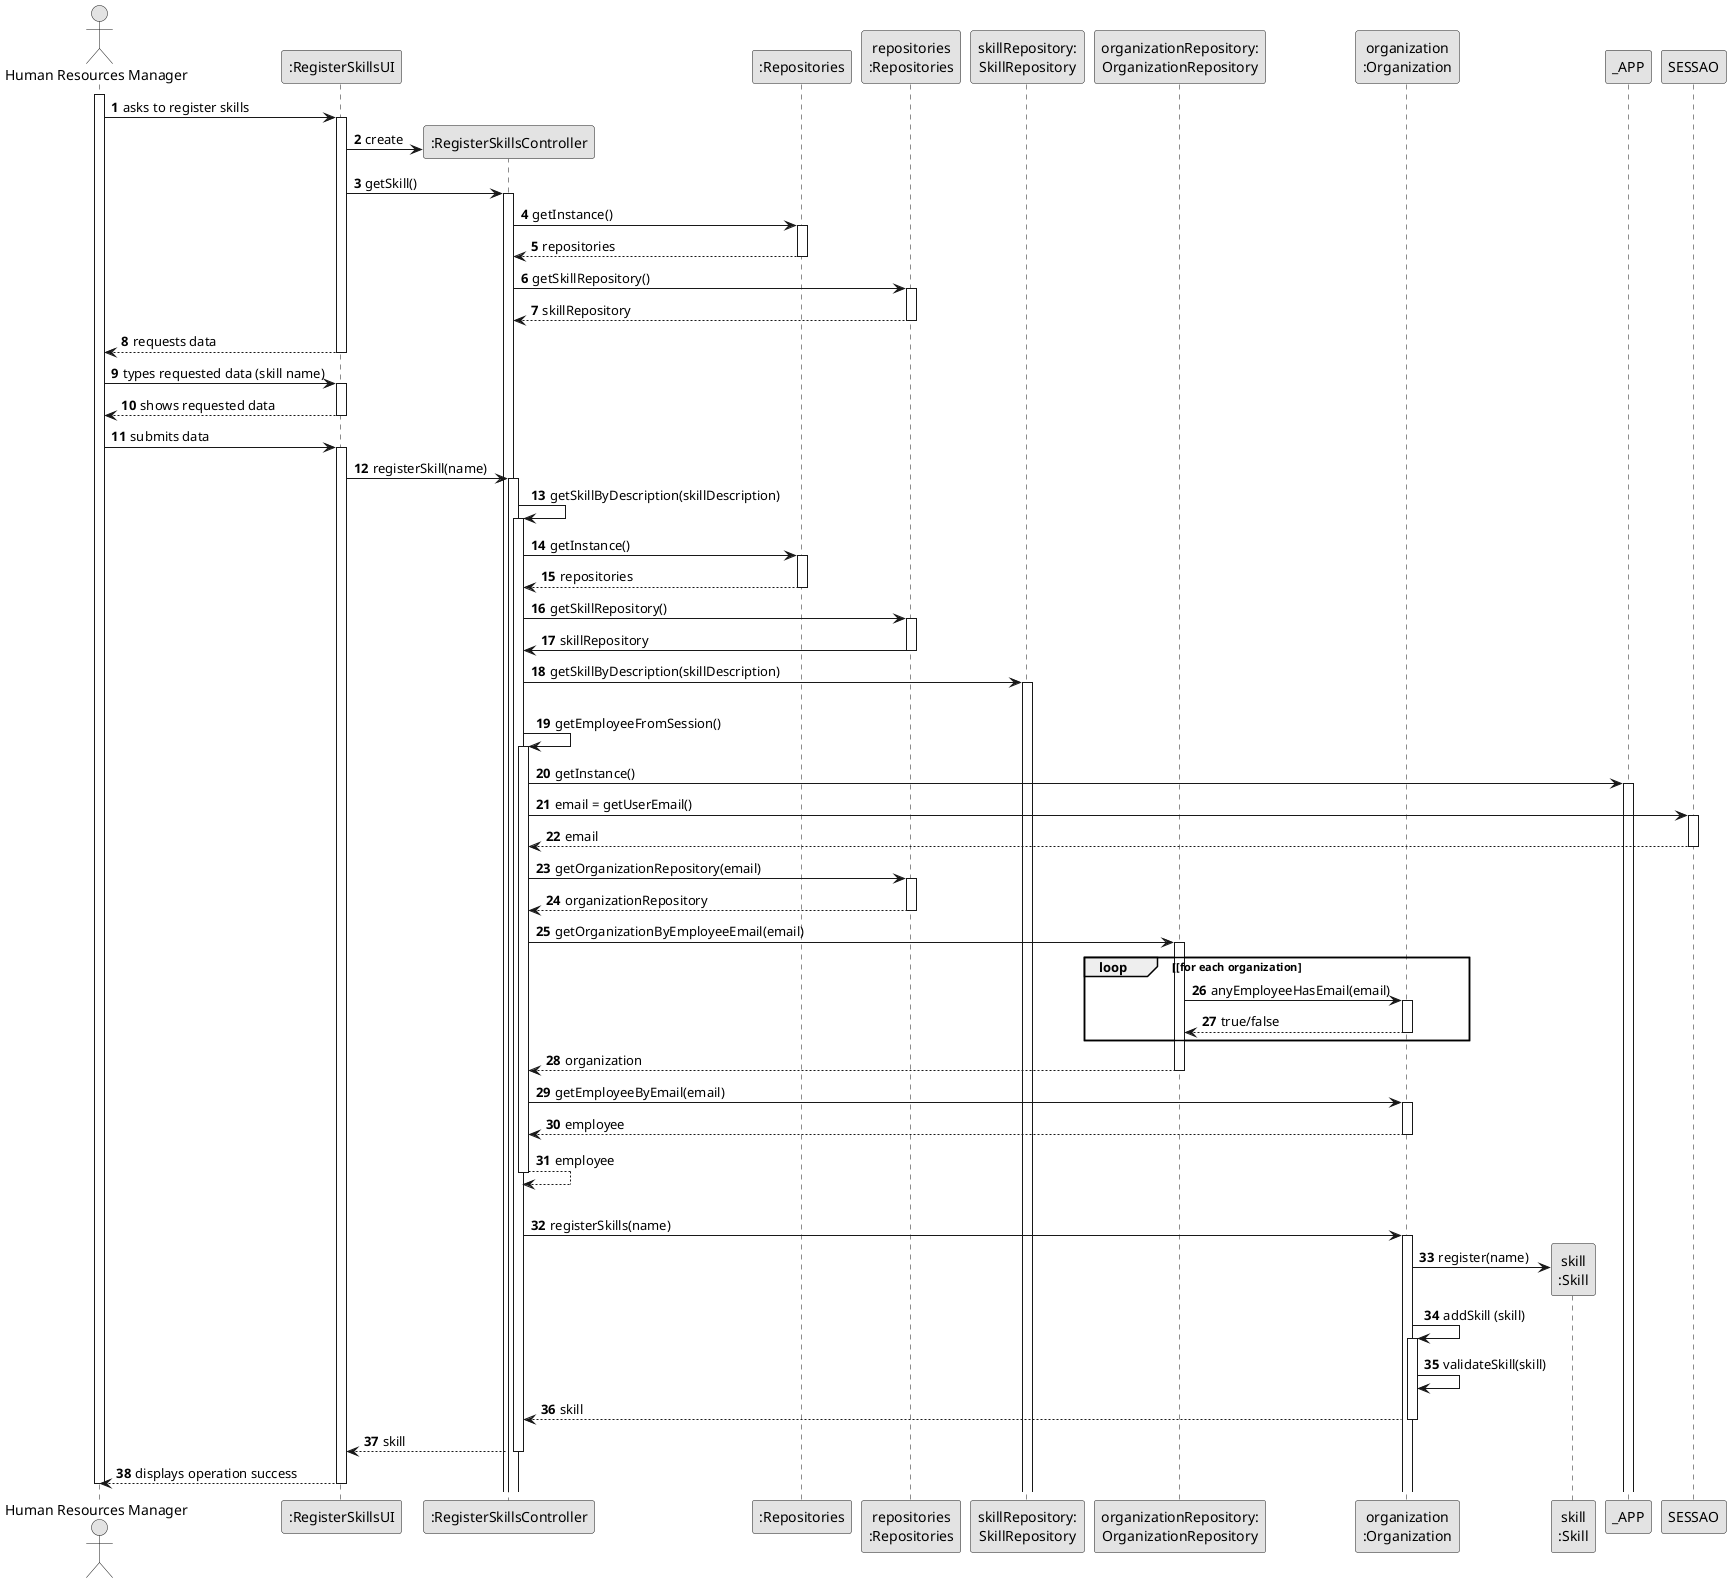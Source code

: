 @startuml
skinparam monochrome true
skinparam packageStyle rectangle
skinparam shadowing false

autonumber

'hide footbox
actor "Human Resources Manager" as ADM
participant ":RegisterSkillsUI" as UI
participant ":RegisterSkillsController" as CTRL
participant ":Repositories" as RepositorySingleton
participant "repositories\n:Repositories" as PLAT
participant "skillRepository:\nSkillRepository" as SkillRepository
'participant ":ApplicationSession" as _APP
'participant "appSession\n:ApplicationSession" as APP
'participant "currentSession\n:UserSession" as SESSAO
participant "organizationRepository:\nOrganizationRepository" as OrganizationRepository
participant "organization\n:Organization" as ORG
participant "skill\n:Skill" as SKILL

activate ADM

        ADM -> UI : asks to register skills

        activate UI

            'UI --> ADM : requests data (i.e. skill name, description)
            'create CTRL
            UI -> CTRL** : create

            UI -> CTRL : getSkill()
            activate CTRL

                CTRL -> RepositorySingleton : getInstance()
                activate RepositorySingleton

                    RepositorySingleton --> CTRL: repositories
                deactivate RepositorySingleton

                CTRL -> PLAT : getSkillRepository()
                activate PLAT

                    PLAT --> CTRL: skillRepository
                deactivate PLAT

'                CTRL -> SkillRepository : getSkill()
'                activate SkillRepository
'
'                    SkillRepository --> CTRL : skillCategoryList
'                deactivate SkillRepository
'
'                CTRL --> UI : skillCategoryList
'            deactivate CTRL
'
'            UI --> ADM : shows skill category list\n and asks to select one
'        deactivate UI
'
'    ADM -> UI : selects a skill category
'    activate UI

        UI --> ADM : requests data
    deactivate UI

    ADM -> UI : types requested data (skill name)
    activate UI

        UI --> ADM : shows requested data
    deactivate UI

    ADM -> UI : submits data
    activate UI

        UI -> CTRL : registerSkill(name)
        activate CTRL

            CTRL -> CTRL : getSkillByDescription(skillDescription)
            activate CTRL

                CTRL -> RepositorySingleton : getInstance()
                activate RepositorySingleton

                    RepositorySingleton --> CTRL: repositories
                deactivate RepositorySingleton

                CTRL -> PLAT : getSkillRepository()
                activate PLAT

                    PLAT -> CTRL : skillRepository
                deactivate PLAT

                CTRL -> SkillRepository : getSkillByDescription(skillDescription)
                activate SkillRepository

'                    SkillRepository --> CTRL : skillCategory
'                deactivate SkillRepository
'                    CTRL --> CTRL : skillCategory
'            deactivate CTRL

            |||
            CTRL -> CTRL : getEmployeeFromSession()
            activate CTRL

                CTRL -> _APP: getInstance()
                activate _APP
                 '   _APP -> CTRL: appSession
                'deactivate _APP


                'CTRL -> APP: getCurrentSession()
               ' activate APP

                  '  APP --> CTRL: currentSession
                'deactivate APP

                CTRL -> SESSAO: email = getUserEmail()
                activate SESSAO

                    SESSAO --> CTRL: email
                deactivate SESSAO


                CTRL -> PLAT: getOrganizationRepository(email)
                activate PLAT

                    PLAT --> CTRL: organizationRepository
                deactivate PLAT


                CTRL -> OrganizationRepository: getOrganizationByEmployeeEmail(email)
                activate OrganizationRepository

                    loop [for each organization
                        OrganizationRepository -> ORG : anyEmployeeHasEmail(email)
                        activate ORG

                             ORG --> OrganizationRepository : true/false
                        deactivate ORG
                    end
                    OrganizationRepository --> CTRL : organization
                deactivate OrganizationRepository

                CTRL -> ORG: getEmployeeByEmail(email)
                activate ORG

                    ORG --> CTRL : employee
                deactivate ORG

                CTRL --> CTRL : employee
            deactivate CTRL

            |||
            CTRL -> ORG: registerSkills(name)
            activate ORG

                ORG -> SKILL**: register(name)
                ORG -> ORG: addSkill (skill)


                activate ORG
                    ORG -> ORG: validateSkill(skill)

                ORG --> CTRL : skill

            deactivate ORG

            CTRL --> UI: skill
            deactivate CTRL
            UI --> ADM: displays operation success
    deactivate UI

deactivate ADM

@enduml